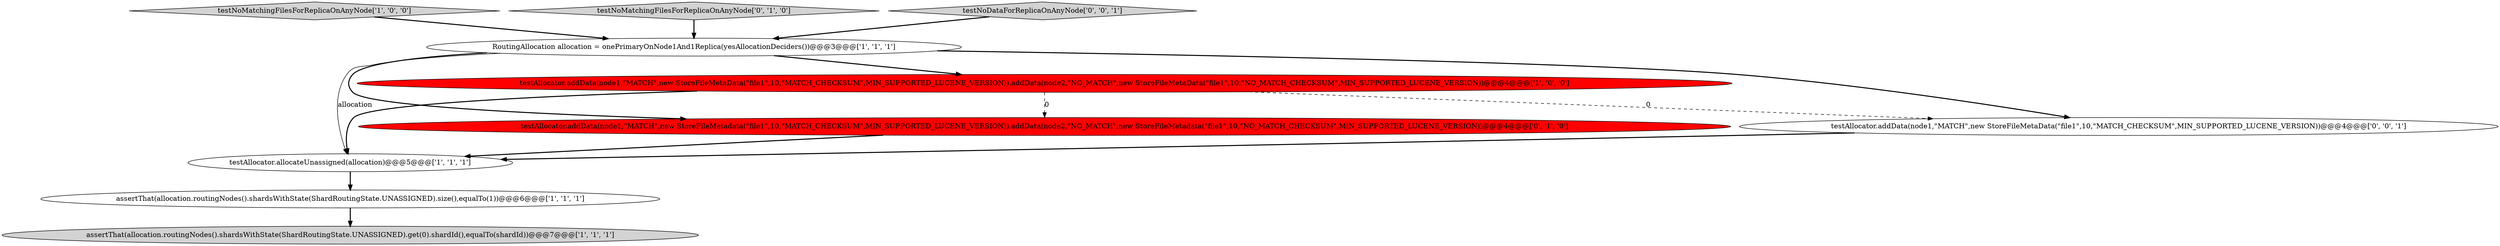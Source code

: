 digraph {
0 [style = filled, label = "RoutingAllocation allocation = onePrimaryOnNode1And1Replica(yesAllocationDeciders())@@@3@@@['1', '1', '1']", fillcolor = white, shape = ellipse image = "AAA0AAABBB1BBB"];
5 [style = filled, label = "testNoMatchingFilesForReplicaOnAnyNode['1', '0', '0']", fillcolor = lightgray, shape = diamond image = "AAA0AAABBB1BBB"];
7 [style = filled, label = "testAllocator.addData(node1,\"MATCH\",new StoreFileMetadata(\"file1\",10,\"MATCH_CHECKSUM\",MIN_SUPPORTED_LUCENE_VERSION)).addData(node2,\"NO_MATCH\",new StoreFileMetadata(\"file1\",10,\"NO_MATCH_CHECKSUM\",MIN_SUPPORTED_LUCENE_VERSION))@@@4@@@['0', '1', '0']", fillcolor = red, shape = ellipse image = "AAA1AAABBB2BBB"];
6 [style = filled, label = "testNoMatchingFilesForReplicaOnAnyNode['0', '1', '0']", fillcolor = lightgray, shape = diamond image = "AAA0AAABBB2BBB"];
8 [style = filled, label = "testAllocator.addData(node1,\"MATCH\",new StoreFileMetaData(\"file1\",10,\"MATCH_CHECKSUM\",MIN_SUPPORTED_LUCENE_VERSION))@@@4@@@['0', '0', '1']", fillcolor = white, shape = ellipse image = "AAA0AAABBB3BBB"];
9 [style = filled, label = "testNoDataForReplicaOnAnyNode['0', '0', '1']", fillcolor = lightgray, shape = diamond image = "AAA0AAABBB3BBB"];
3 [style = filled, label = "testAllocator.allocateUnassigned(allocation)@@@5@@@['1', '1', '1']", fillcolor = white, shape = ellipse image = "AAA0AAABBB1BBB"];
1 [style = filled, label = "testAllocator.addData(node1,\"MATCH\",new StoreFileMetaData(\"file1\",10,\"MATCH_CHECKSUM\",MIN_SUPPORTED_LUCENE_VERSION)).addData(node2,\"NO_MATCH\",new StoreFileMetaData(\"file1\",10,\"NO_MATCH_CHECKSUM\",MIN_SUPPORTED_LUCENE_VERSION))@@@4@@@['1', '0', '0']", fillcolor = red, shape = ellipse image = "AAA1AAABBB1BBB"];
2 [style = filled, label = "assertThat(allocation.routingNodes().shardsWithState(ShardRoutingState.UNASSIGNED).get(0).shardId(),equalTo(shardId))@@@7@@@['1', '1', '1']", fillcolor = lightgray, shape = ellipse image = "AAA0AAABBB1BBB"];
4 [style = filled, label = "assertThat(allocation.routingNodes().shardsWithState(ShardRoutingState.UNASSIGNED).size(),equalTo(1))@@@6@@@['1', '1', '1']", fillcolor = white, shape = ellipse image = "AAA0AAABBB1BBB"];
1->3 [style = bold, label=""];
1->8 [style = dashed, label="0"];
6->0 [style = bold, label=""];
4->2 [style = bold, label=""];
9->0 [style = bold, label=""];
1->7 [style = dashed, label="0"];
5->0 [style = bold, label=""];
0->3 [style = solid, label="allocation"];
3->4 [style = bold, label=""];
0->1 [style = bold, label=""];
7->3 [style = bold, label=""];
8->3 [style = bold, label=""];
0->8 [style = bold, label=""];
0->7 [style = bold, label=""];
}
